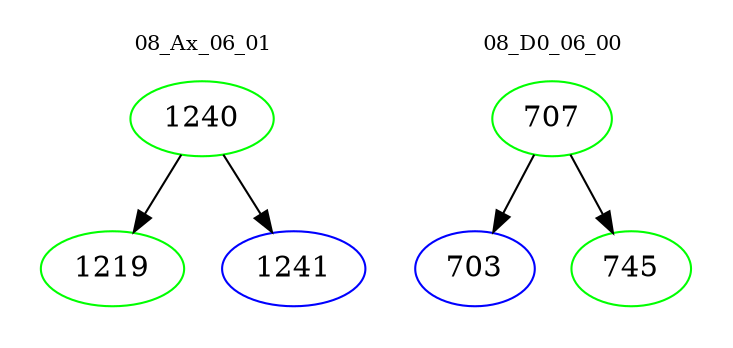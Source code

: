 digraph{
subgraph cluster_0 {
color = white
label = "08_Ax_06_01";
fontsize=10;
T0_1240 [label="1240", color="green"]
T0_1240 -> T0_1219 [color="black"]
T0_1219 [label="1219", color="green"]
T0_1240 -> T0_1241 [color="black"]
T0_1241 [label="1241", color="blue"]
}
subgraph cluster_1 {
color = white
label = "08_D0_06_00";
fontsize=10;
T1_707 [label="707", color="green"]
T1_707 -> T1_703 [color="black"]
T1_703 [label="703", color="blue"]
T1_707 -> T1_745 [color="black"]
T1_745 [label="745", color="green"]
}
}
